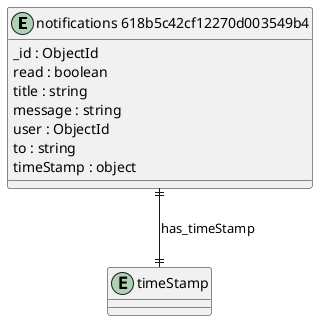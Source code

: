 @startuml notifications_618b5c42cf12270d003549b4_Diagram

entity "notifications 618b5c42cf12270d003549b4" as notifications_618b5c42cf12270d003549b4 {
  _id : ObjectId
  read : boolean
  title : string
  message : string
  user : ObjectId
  to : string
  timeStamp : object
}

entity "timeStamp" as timeStamp {
}

' // Relationships
notifications_618b5c42cf12270d003549b4 ||--|| timeStamp : has_timeStamp
@enduml